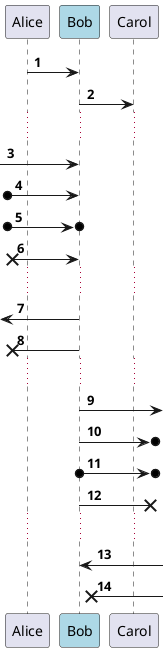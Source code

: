 @startuml
'https://plantuml.com/sequence-diagram

autonumber

participant Alice
participant Bob #lightblue
Alice->Bob
Bob->Carol
...
[->Bob
[o->Bob
[o->o Bob
[x-> Bob
...
[<- Bob
[x<- Bob
...
Bob ->]
Bob ->o]
Bob o->o]
Bob ->x]
...
Bob <-]
Bob x<-]

@enduml